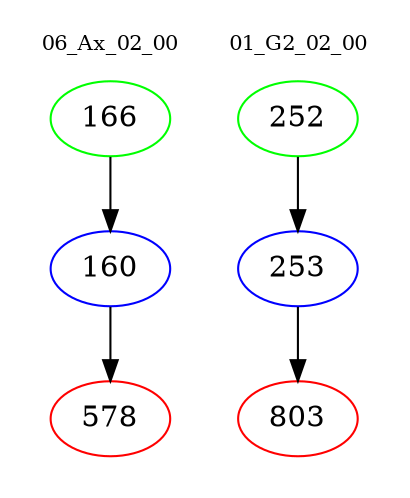 digraph{
subgraph cluster_0 {
color = white
label = "06_Ax_02_00";
fontsize=10;
T0_166 [label="166", color="green"]
T0_166 -> T0_160 [color="black"]
T0_160 [label="160", color="blue"]
T0_160 -> T0_578 [color="black"]
T0_578 [label="578", color="red"]
}
subgraph cluster_1 {
color = white
label = "01_G2_02_00";
fontsize=10;
T1_252 [label="252", color="green"]
T1_252 -> T1_253 [color="black"]
T1_253 [label="253", color="blue"]
T1_253 -> T1_803 [color="black"]
T1_803 [label="803", color="red"]
}
}
